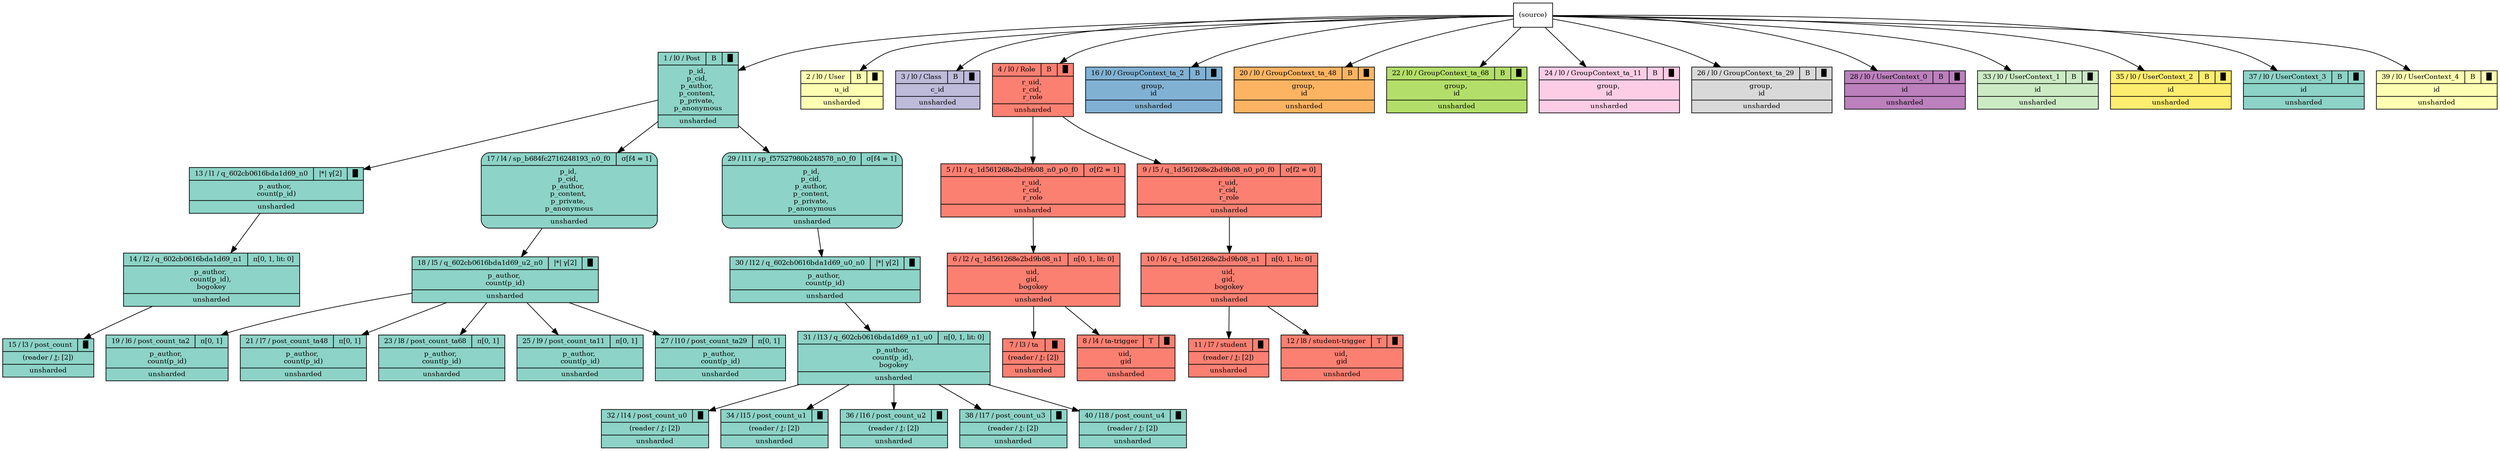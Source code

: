 digraph {{
    node [shape=record, fontsize=10]
    0 [style="filled", fillcolor=white, label="(source)"]
    1 [style="filled", fillcolor="/set312/1", label="{ { 1 / l0 / Post | B | █ } | p_id, \np_cid, \np_author, \np_content, \np_private, \np_anonymous | unsharded }"]
    2 [style="filled", fillcolor="/set312/2", label="{ { 2 / l0 / User | B | █ } | u_id | unsharded }"]
    3 [style="filled", fillcolor="/set312/3", label="{ { 3 / l0 / Class | B | █ } | c_id | unsharded }"]
    4 [style="filled", fillcolor="/set312/4", label="{ { 4 / l0 / Role | B | █ } | r_uid, \nr_cid, \nr_role | unsharded }"]
    5 [style="filled", fillcolor="/set312/4", label="{{ 5 / l1 / q_1d561268e2bd9b08_n0_p0_f0 | σ[f2 = 1]  } | r_uid, \nr_cid, \nr_role | unsharded }"]
    6 [style="filled", fillcolor="/set312/4", label="{{ 6 / l2 / q_1d561268e2bd9b08_n1 | π[0, 1, lit: 0]  } | uid, \ngid, \nbogokey | unsharded }"]
    7 [style="filled", fillcolor="/set312/4", label="{ { 7 / l3 / ta | █ } | (reader / ⚷: [2]) | unsharded }"]
    8 [style="filled", fillcolor="/set312/4", label="{{ 8 / l4 / ta-trigger | T | █ } | uid, \ngid | unsharded }"]
    9 [style="filled", fillcolor="/set312/4", label="{{ 9 / l5 / q_1d561268e2bd9b08_n0_p0_f0 | σ[f2 = 0]  } | r_uid, \nr_cid, \nr_role | unsharded }"]
    10 [style="filled", fillcolor="/set312/4", label="{{ 10 / l6 / q_1d561268e2bd9b08_n1 | π[0, 1, lit: 0]  } | uid, \ngid, \nbogokey | unsharded }"]
    11 [style="filled", fillcolor="/set312/4", label="{ { 11 / l7 / student | █ } | (reader / ⚷: [2]) | unsharded }"]
    12 [style="filled", fillcolor="/set312/4", label="{{ 12 / l8 / student-trigger | T | █ } | uid, \ngid | unsharded }"]
    13 [style="filled", fillcolor="/set312/1", label="{{ 13 / l1 / q_602cb0616bda1d69_n0 | \|*\| γ[2] | █ } | p_author, \ncount(p_id) | unsharded }"]
    14 [style="filled", fillcolor="/set312/1", label="{{ 14 / l2 / q_602cb0616bda1d69_n1 | π[0, 1, lit: 0]  } | p_author, \ncount(p_id), \nbogokey | unsharded }"]
    15 [style="filled", fillcolor="/set312/1", label="{ { 15 / l3 / post_count | █ } | (reader / ⚷: [2]) | unsharded }"]
    16 [style="filled", fillcolor="/set312/5", label="{ { 16 / l0 / GroupContext_ta_2 | B | █ } | group, \nid | unsharded }"]
    17 [style="filled,rounded", fillcolor="/set312/1", label="{{ 17 / l4 / sp_b684fc2716248193_n0_f0 | σ[f4 = 1]  } | p_id, \np_cid, \np_author, \np_content, \np_private, \np_anonymous | unsharded }"]
    18 [style="filled", fillcolor="/set312/1", label="{{ 18 / l5 / q_602cb0616bda1d69_u2_n0 | \|*\| γ[2] | █ } | p_author, \ncount(p_id) | unsharded }"]
    19 [style="filled", fillcolor="/set312/1", label="{{ 19 / l6 / post_count_ta2 | π[0, 1]  } | p_author, \ncount(p_id) | unsharded }"]
    20 [style="filled", fillcolor="/set312/6", label="{ { 20 / l0 / GroupContext_ta_48 | B | █ } | group, \nid | unsharded }"]
    21 [style="filled", fillcolor="/set312/1", label="{{ 21 / l7 / post_count_ta48 | π[0, 1]  } | p_author, \ncount(p_id) | unsharded }"]
    22 [style="filled", fillcolor="/set312/7", label="{ { 22 / l0 / GroupContext_ta_68 | B | █ } | group, \nid | unsharded }"]
    23 [style="filled", fillcolor="/set312/1", label="{{ 23 / l8 / post_count_ta68 | π[0, 1]  } | p_author, \ncount(p_id) | unsharded }"]
    24 [style="filled", fillcolor="/set312/8", label="{ { 24 / l0 / GroupContext_ta_11 | B | █ } | group, \nid | unsharded }"]
    25 [style="filled", fillcolor="/set312/1", label="{{ 25 / l9 / post_count_ta11 | π[0, 1]  } | p_author, \ncount(p_id) | unsharded }"]
    26 [style="filled", fillcolor="/set312/9", label="{ { 26 / l0 / GroupContext_ta_29 | B | █ } | group, \nid | unsharded }"]
    27 [style="filled", fillcolor="/set312/1", label="{{ 27 / l10 / post_count_ta29 | π[0, 1]  } | p_author, \ncount(p_id) | unsharded }"]
    28 [style="filled", fillcolor="/set312/10", label="{ { 28 / l0 / UserContext_0 | B | █ } | id | unsharded }"]
    29 [style="filled,rounded", fillcolor="/set312/1", label="{{ 29 / l11 / sp_f57527980b248578_n0_f0 | σ[f4 = 1]  } | p_id, \np_cid, \np_author, \np_content, \np_private, \np_anonymous | unsharded }"]
    30 [style="filled", fillcolor="/set312/1", label="{{ 30 / l12 / q_602cb0616bda1d69_u0_n0 | \|*\| γ[2] | █ } | p_author, \ncount(p_id) | unsharded }"]
    31 [style="filled", fillcolor="/set312/1", label="{{ 31 / l13 / q_602cb0616bda1d69_n1_u0 | π[0, 1, lit: 0]  } | p_author, \ncount(p_id), \nbogokey | unsharded }"]
    32 [style="filled", fillcolor="/set312/1", label="{ { 32 / l14 / post_count_u0 | █ } | (reader / ⚷: [2]) | unsharded }"]
    33 [style="filled", fillcolor="/set312/11", label="{ { 33 / l0 / UserContext_1 | B | █ } | id | unsharded }"]
    34 [style="filled", fillcolor="/set312/1", label="{ { 34 / l15 / post_count_u1 | █ } | (reader / ⚷: [2]) | unsharded }"]
    35 [style="filled", fillcolor="/set312/12", label="{ { 35 / l0 / UserContext_2 | B | █ } | id | unsharded }"]
    36 [style="filled", fillcolor="/set312/1", label="{ { 36 / l16 / post_count_u2 | █ } | (reader / ⚷: [2]) | unsharded }"]
    37 [style="filled", fillcolor="/set312/1", label="{ { 37 / l0 / UserContext_3 | B | █ } | id | unsharded }"]
    38 [style="filled", fillcolor="/set312/1", label="{ { 38 / l17 / post_count_u3 | █ } | (reader / ⚷: [2]) | unsharded }"]
    39 [style="filled", fillcolor="/set312/2", label="{ { 39 / l0 / UserContext_4 | B | █ } | id | unsharded }"]
    40 [style="filled", fillcolor="/set312/1", label="{ { 40 / l18 / post_count_u4 | █ } | (reader / ⚷: [2]) | unsharded }"]
    0 -> 1
    0 -> 2
    0 -> 3
    0 -> 4
    4 -> 5
    5 -> 6
    6 -> 7
    6 -> 8
    4 -> 9
    9 -> 10
    10 -> 11
    10 -> 12
    1 -> 13
    13 -> 14
    14 -> 15
    0 -> 16
    1 -> 17
    17 -> 18
    18 -> 19
    0 -> 20
    18 -> 21
    0 -> 22
    18 -> 23
    0 -> 24
    18 -> 25
    0 -> 26
    18 -> 27
    0 -> 28
    1 -> 29
    29 -> 30
    30 -> 31
    31 -> 32
    0 -> 33
    31 -> 34
    0 -> 35
    31 -> 36
    0 -> 37
    31 -> 38
    0 -> 39
    31 -> 40
}}